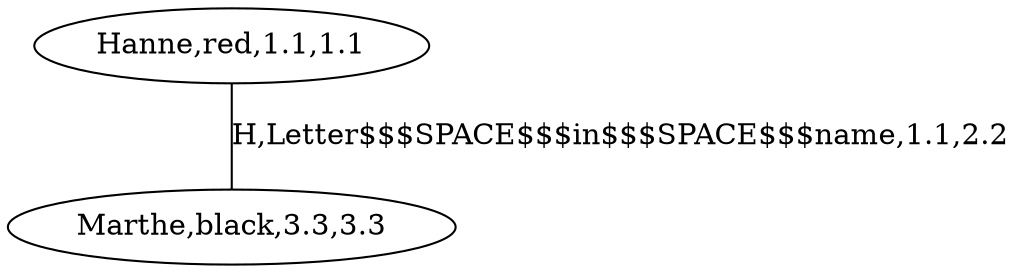 graph G {
0[label="Hanne,red,1.1,1.1"];
1[label="Marthe,black,3.3,3.3"];
0--1 [label="H,Letter$$$SPACE$$$in$$$SPACE$$$name,1.1,2.2"];
}
